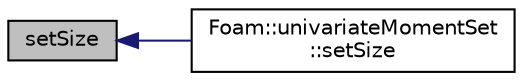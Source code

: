 digraph "setSize"
{
  bgcolor="transparent";
  edge [fontname="Helvetica",fontsize="10",labelfontname="Helvetica",labelfontsize="10"];
  node [fontname="Helvetica",fontsize="10",shape=record];
  rankdir="LR";
  Node16 [label="setSize",height=0.2,width=0.4,color="black", fillcolor="grey75", style="filled", fontcolor="black"];
  Node16 -> Node17 [dir="back",color="midnightblue",fontsize="10",style="solid",fontname="Helvetica"];
  Node17 [label="Foam::univariateMomentSet\l::setSize",height=0.2,width=0.4,color="black",URL="$a02052.html#a3eb74b6b9f8c1346a09c49e3eade797c",tooltip="Set size of moment set. "];
}
